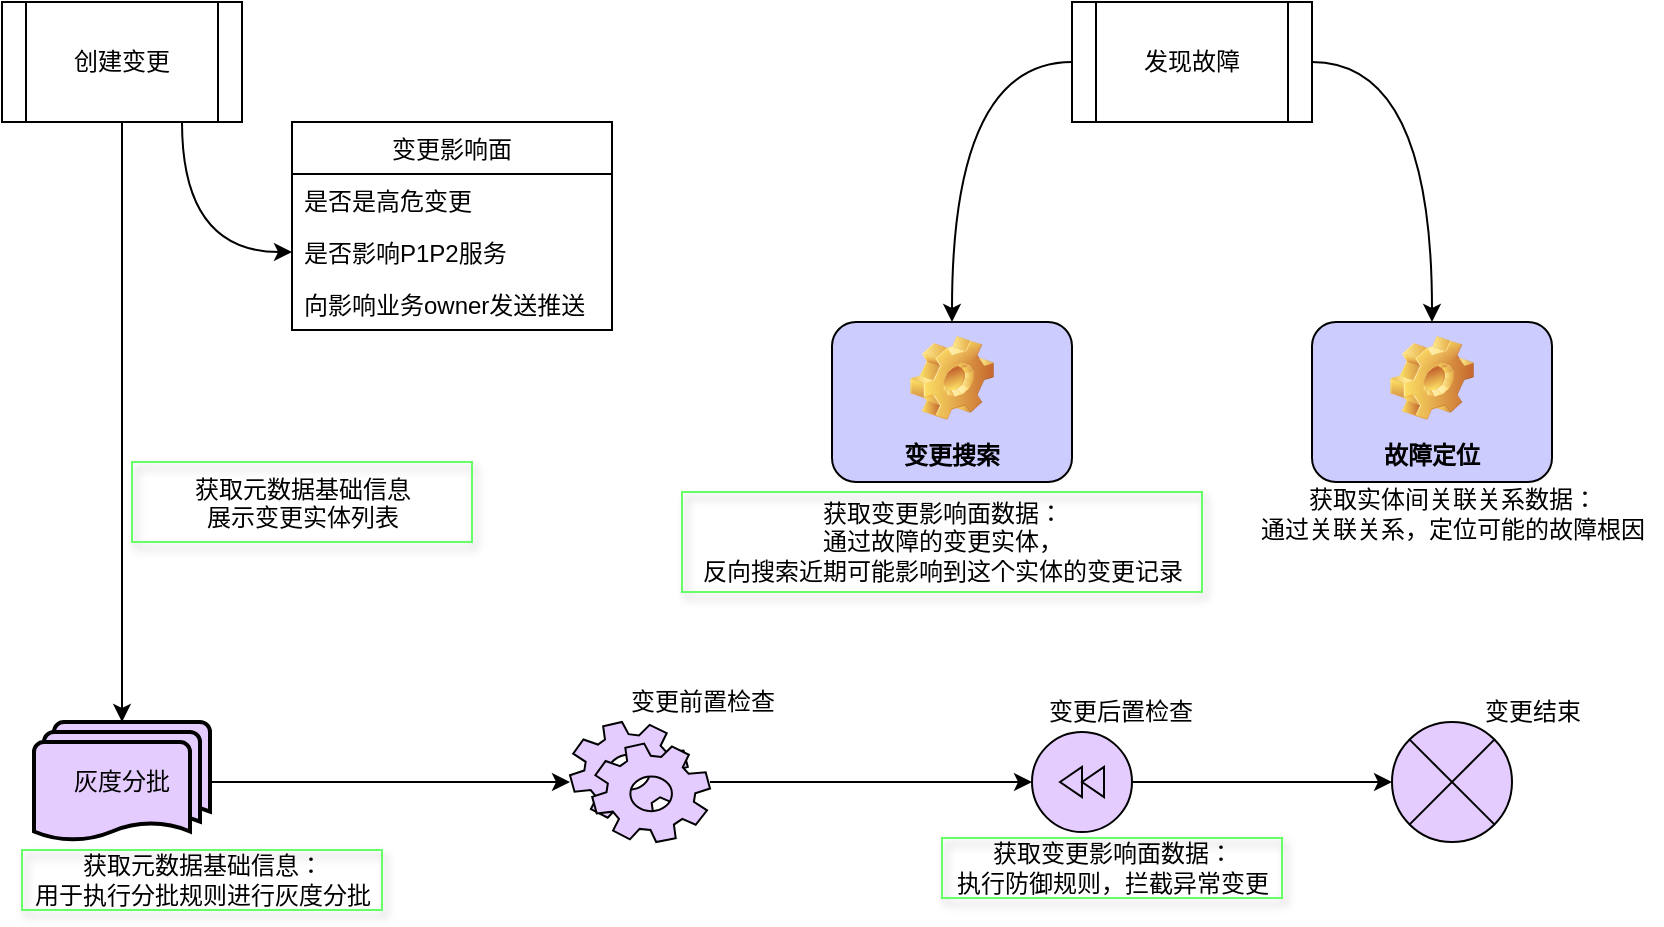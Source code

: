 <mxfile version="12.8.1" type="github">
  <diagram id="GG9u6aIBvdDvP1Iufii3" name="Page-1">
    <mxGraphModel dx="888" dy="691" grid="1" gridSize="10" guides="1" tooltips="1" connect="1" arrows="1" fold="1" page="1" pageScale="1" pageWidth="827" pageHeight="1169" math="0" shadow="0">
      <root>
        <mxCell id="0" />
        <mxCell id="1" parent="0" />
        <mxCell id="TI-A_ci46_vRr4jzdu6c-28" value="获取元数据基础信息&lt;br&gt;展示变更实体列表&lt;div style=&quot;text-align: left&quot;&gt;&lt;/div&gt;" style="text;html=1;align=center;fillColor=none;shadow=1;strokeColor=#66FF66;" parent="1" vertex="1">
          <mxGeometry x="150" y="520" width="170" height="40" as="geometry" />
        </mxCell>
        <mxCell id="TI-A_ci46_vRr4jzdu6c-36" value="获取元数据基础信息：&lt;br&gt;用于执行分批规则进行灰度分批" style="text;html=1;align=center;verticalAlign=middle;resizable=0;points=[];autosize=1;fillColor=none;strokeColor=#66FF66;shadow=1;" parent="1" vertex="1">
          <mxGeometry x="95" y="714" width="180" height="30" as="geometry" />
        </mxCell>
        <mxCell id="TI-A_ci46_vRr4jzdu6c-38" value="获取变更影响面数据：&lt;br&gt;执行防御规则，拦截异常变更" style="text;html=1;align=center;verticalAlign=middle;resizable=0;points=[];autosize=1;fillColor=none;strokeColor=#66FF66;shadow=1;" parent="1" vertex="1">
          <mxGeometry x="555" y="708" width="170" height="30" as="geometry" />
        </mxCell>
        <mxCell id="TI-A_ci46_vRr4jzdu6c-43" value="获取变更影响面数据：&lt;br&gt;通过故障的变更实体，&lt;br&gt;反向搜索近期可能影响到这个实体的变更记录" style="text;html=1;align=center;verticalAlign=middle;resizable=0;points=[];autosize=1;fillColor=none;strokeColor=#66FF66;shadow=1;" parent="1" vertex="1">
          <mxGeometry x="425" y="535" width="260" height="50" as="geometry" />
        </mxCell>
        <mxCell id="TI-A_ci46_vRr4jzdu6c-19" style="edgeStyle=orthogonalEdgeStyle;rounded=0;orthogonalLoop=1;jettySize=auto;html=1;exitX=0.5;exitY=1;exitDx=0;exitDy=0;entryX=0.5;entryY=0;entryDx=0;entryDy=0;entryPerimeter=0;" parent="1" source="TI-A_ci46_vRr4jzdu6c-6" target="TI-A_ci46_vRr4jzdu6c-7" edge="1">
          <mxGeometry relative="1" as="geometry" />
        </mxCell>
        <mxCell id="TI-A_ci46_vRr4jzdu6c-52" style="edgeStyle=orthogonalEdgeStyle;curved=1;rounded=0;orthogonalLoop=1;jettySize=auto;html=1;exitX=0.75;exitY=1;exitDx=0;exitDy=0;entryX=0;entryY=0.5;entryDx=0;entryDy=0;" parent="1" source="TI-A_ci46_vRr4jzdu6c-6" target="TI-A_ci46_vRr4jzdu6c-50" edge="1">
          <mxGeometry relative="1" as="geometry" />
        </mxCell>
        <mxCell id="TI-A_ci46_vRr4jzdu6c-6" value="&lt;span style=&quot;white-space: normal&quot;&gt;&lt;font style=&quot;font-size: 12px&quot;&gt;创建变更&lt;/font&gt;&lt;/span&gt;" style="shape=process;whiteSpace=wrap;html=1;backgroundOutline=1;" parent="1" vertex="1">
          <mxGeometry x="85" y="290" width="120" height="60" as="geometry" />
        </mxCell>
        <mxCell id="TI-A_ci46_vRr4jzdu6c-23" style="rounded=0;orthogonalLoop=1;jettySize=auto;html=1;exitX=1;exitY=0.5;exitDx=0;exitDy=0;exitPerimeter=0;fillColor=#E5CCFF;" parent="1" source="TI-A_ci46_vRr4jzdu6c-7" target="TI-A_ci46_vRr4jzdu6c-8" edge="1">
          <mxGeometry relative="1" as="geometry" />
        </mxCell>
        <mxCell id="TI-A_ci46_vRr4jzdu6c-7" value="灰度分批" style="strokeWidth=2;html=1;shape=mxgraph.flowchart.multi-document;whiteSpace=wrap;fillColor=#E5CCFF;" parent="1" vertex="1">
          <mxGeometry x="101" y="650" width="88" height="60" as="geometry" />
        </mxCell>
        <mxCell id="TI-A_ci46_vRr4jzdu6c-8" value="" style="shape=mxgraph.bpmn.service_task;html=1;outlineConnect=0;fillColor=#E5CCFF;" parent="1" vertex="1">
          <mxGeometry x="369" y="650" width="70" height="60" as="geometry" />
        </mxCell>
        <mxCell id="TI-A_ci46_vRr4jzdu6c-24" style="edgeStyle=none;rounded=0;orthogonalLoop=1;jettySize=auto;html=1;entryX=0;entryY=0.5;entryDx=0;entryDy=0;fillColor=#E5CCFF;" parent="1" source="TI-A_ci46_vRr4jzdu6c-8" target="TI-A_ci46_vRr4jzdu6c-9" edge="1">
          <mxGeometry relative="1" as="geometry">
            <mxPoint x="520" y="620" as="targetPoint" />
          </mxGeometry>
        </mxCell>
        <mxCell id="TI-A_ci46_vRr4jzdu6c-46" style="edgeStyle=orthogonalEdgeStyle;curved=1;rounded=0;orthogonalLoop=1;jettySize=auto;html=1;exitX=1;exitY=0.5;exitDx=0;exitDy=0;entryX=0;entryY=0.5;entryDx=0;entryDy=0;fillColor=#E5CCFF;" parent="1" source="TI-A_ci46_vRr4jzdu6c-9" target="TI-A_ci46_vRr4jzdu6c-45" edge="1">
          <mxGeometry relative="1" as="geometry" />
        </mxCell>
        <mxCell id="TI-A_ci46_vRr4jzdu6c-9" value="" style="shape=mxgraph.bpmn.shape;html=1;verticalLabelPosition=bottom;labelBackgroundColor=#ffffff;verticalAlign=top;align=center;perimeter=ellipsePerimeter;outlineConnect=0;outline=eventInt;symbol=compensation;fillColor=#E5CCFF;" parent="1" vertex="1">
          <mxGeometry x="600" y="655" width="50" height="50" as="geometry" />
        </mxCell>
        <mxCell id="TI-A_ci46_vRr4jzdu6c-39" style="edgeStyle=orthogonalEdgeStyle;rounded=0;orthogonalLoop=1;jettySize=auto;html=1;exitX=0;exitY=0.5;exitDx=0;exitDy=0;entryX=0.5;entryY=0;entryDx=0;entryDy=0;curved=1;" parent="1" source="TI-A_ci46_vRr4jzdu6c-10" target="TI-A_ci46_vRr4jzdu6c-15" edge="1">
          <mxGeometry relative="1" as="geometry" />
        </mxCell>
        <mxCell id="TI-A_ci46_vRr4jzdu6c-40" style="edgeStyle=orthogonalEdgeStyle;rounded=0;orthogonalLoop=1;jettySize=auto;html=1;exitX=1;exitY=0.5;exitDx=0;exitDy=0;entryX=0.5;entryY=0;entryDx=0;entryDy=0;curved=1;" parent="1" source="TI-A_ci46_vRr4jzdu6c-10" target="TI-A_ci46_vRr4jzdu6c-16" edge="1">
          <mxGeometry relative="1" as="geometry" />
        </mxCell>
        <mxCell id="TI-A_ci46_vRr4jzdu6c-10" value="发现故障" style="shape=process;whiteSpace=wrap;html=1;backgroundOutline=1;" parent="1" vertex="1">
          <mxGeometry x="620" y="290" width="120" height="60" as="geometry" />
        </mxCell>
        <mxCell id="TI-A_ci46_vRr4jzdu6c-15" value="变更搜索" style="label;whiteSpace=wrap;html=1;align=center;verticalAlign=bottom;spacingLeft=0;spacingBottom=4;imageAlign=center;imageVerticalAlign=top;image=img/clipart/Gear_128x128.png;fillColor=#CCCCFF;" parent="1" vertex="1">
          <mxGeometry x="500" y="450" width="120" height="80" as="geometry" />
        </mxCell>
        <mxCell id="TI-A_ci46_vRr4jzdu6c-16" value="故障定位" style="label;whiteSpace=wrap;html=1;align=center;verticalAlign=bottom;spacingLeft=0;spacingBottom=4;imageAlign=center;imageVerticalAlign=top;image=img/clipart/Gear_128x128.png;fillColor=#CCCCFF;" parent="1" vertex="1">
          <mxGeometry x="740" y="450" width="120" height="80" as="geometry" />
        </mxCell>
        <mxCell id="TI-A_ci46_vRr4jzdu6c-25" value="变更前置检查" style="text;html=1;align=center;verticalAlign=middle;resizable=0;points=[];autosize=1;" parent="1" vertex="1">
          <mxGeometry x="390" y="630" width="90" height="20" as="geometry" />
        </mxCell>
        <mxCell id="TI-A_ci46_vRr4jzdu6c-26" value="变更后置检查" style="text;html=1;align=center;verticalAlign=middle;resizable=0;points=[];autosize=1;" parent="1" vertex="1">
          <mxGeometry x="599" y="635" width="90" height="20" as="geometry" />
        </mxCell>
        <mxCell id="TI-A_ci46_vRr4jzdu6c-44" value="获取实体间关联关系数据：&lt;br&gt;通过关联关系，定位可能的故障根因" style="text;html=1;align=center;verticalAlign=middle;resizable=0;points=[];autosize=1;" parent="1" vertex="1">
          <mxGeometry x="705" y="531" width="210" height="30" as="geometry" />
        </mxCell>
        <mxCell id="TI-A_ci46_vRr4jzdu6c-45" value="" style="shape=sumEllipse;perimeter=ellipsePerimeter;whiteSpace=wrap;html=1;backgroundOutline=1;fillColor=#E5CCFF;" parent="1" vertex="1">
          <mxGeometry x="780" y="650" width="60" height="60" as="geometry" />
        </mxCell>
        <mxCell id="TI-A_ci46_vRr4jzdu6c-48" value="变更影响面" style="swimlane;fontStyle=0;childLayout=stackLayout;horizontal=1;startSize=26;fillColor=none;horizontalStack=0;resizeParent=1;resizeParentMax=0;resizeLast=0;collapsible=1;marginBottom=0;" parent="1" vertex="1">
          <mxGeometry x="230" y="350" width="160" height="104" as="geometry" />
        </mxCell>
        <mxCell id="TI-A_ci46_vRr4jzdu6c-49" value="是否是高危变更" style="text;strokeColor=none;fillColor=none;align=left;verticalAlign=top;spacingLeft=4;spacingRight=4;overflow=hidden;rotatable=0;points=[[0,0.5],[1,0.5]];portConstraint=eastwest;" parent="TI-A_ci46_vRr4jzdu6c-48" vertex="1">
          <mxGeometry y="26" width="160" height="26" as="geometry" />
        </mxCell>
        <mxCell id="TI-A_ci46_vRr4jzdu6c-50" value="是否影响P1P2服务" style="text;strokeColor=none;fillColor=none;align=left;verticalAlign=top;spacingLeft=4;spacingRight=4;overflow=hidden;rotatable=0;points=[[0,0.5],[1,0.5]];portConstraint=eastwest;" parent="TI-A_ci46_vRr4jzdu6c-48" vertex="1">
          <mxGeometry y="52" width="160" height="26" as="geometry" />
        </mxCell>
        <mxCell id="TI-A_ci46_vRr4jzdu6c-51" value="向影响业务owner发送推送" style="text;strokeColor=none;fillColor=none;align=left;verticalAlign=top;spacingLeft=4;spacingRight=4;overflow=hidden;rotatable=0;points=[[0,0.5],[1,0.5]];portConstraint=eastwest;" parent="TI-A_ci46_vRr4jzdu6c-48" vertex="1">
          <mxGeometry y="78" width="160" height="26" as="geometry" />
        </mxCell>
        <mxCell id="TI-A_ci46_vRr4jzdu6c-53" value="变更结束" style="text;html=1;align=center;verticalAlign=middle;resizable=0;points=[];autosize=1;" parent="1" vertex="1">
          <mxGeometry x="820" y="635" width="60" height="20" as="geometry" />
        </mxCell>
      </root>
    </mxGraphModel>
  </diagram>
</mxfile>
